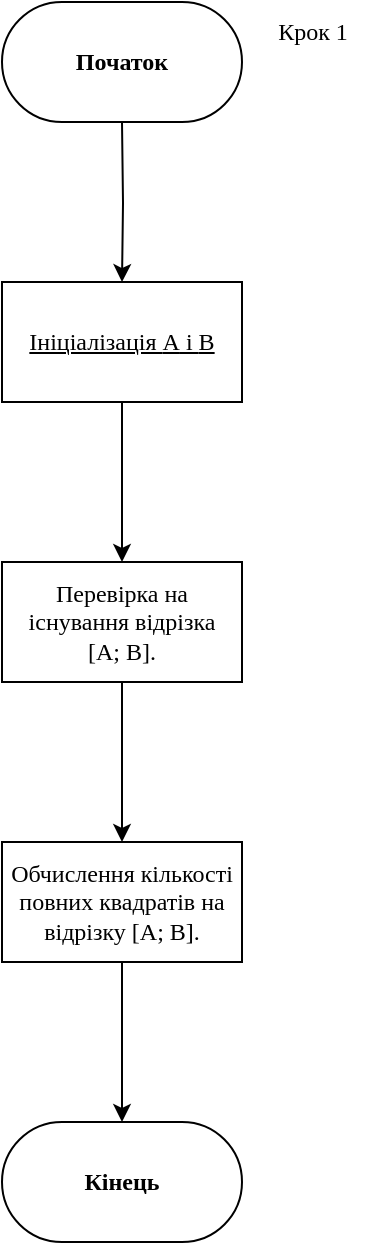 <mxfile version="24.8.4" pages="5">
  <diagram name="Основа Крок 1" id="EjLt0-uhjw4LN5IYt7ul">
    <mxGraphModel grid="1" page="1" gridSize="10" guides="1" tooltips="1" connect="1" arrows="1" fold="1" pageScale="1" pageWidth="827" pageHeight="1169" math="1" shadow="0">
      <root>
        <mxCell id="0" />
        <mxCell id="1" parent="0" />
        <mxCell id="CJCvCrnE_iBdlyAfRf-T-3" value="" style="edgeStyle=orthogonalEdgeStyle;rounded=0;orthogonalLoop=1;jettySize=auto;html=1;" edge="1" parent="1" target="CJCvCrnE_iBdlyAfRf-T-2">
          <mxGeometry relative="1" as="geometry">
            <mxPoint x="414" y="60" as="sourcePoint" />
          </mxGeometry>
        </mxCell>
        <mxCell id="CJCvCrnE_iBdlyAfRf-T-5" value="" style="edgeStyle=orthogonalEdgeStyle;rounded=0;orthogonalLoop=1;jettySize=auto;html=1;" edge="1" parent="1" source="CJCvCrnE_iBdlyAfRf-T-2" target="CJCvCrnE_iBdlyAfRf-T-4">
          <mxGeometry relative="1" as="geometry" />
        </mxCell>
        <mxCell id="CJCvCrnE_iBdlyAfRf-T-2" value="&lt;u&gt;&lt;font face=&quot;Times New Roman&quot;&gt;Ініціалізація &lt;/font&gt;&lt;font face=&quot;JetBrainsMonoNL Nerd Font&quot;&gt;A&lt;/font&gt;&lt;font face=&quot;Times New Roman&quot;&gt; і &lt;/font&gt;&lt;font face=&quot;JetBrainsMonoNL Nerd Font&quot;&gt;B&lt;/font&gt;&lt;/u&gt;" style="whiteSpace=wrap;html=1;rounded=0;" vertex="1" parent="1">
          <mxGeometry x="354" y="140" width="120" height="60" as="geometry" />
        </mxCell>
        <mxCell id="CJCvCrnE_iBdlyAfRf-T-7" value="" style="edgeStyle=orthogonalEdgeStyle;rounded=0;orthogonalLoop=1;jettySize=auto;html=1;" edge="1" parent="1" source="CJCvCrnE_iBdlyAfRf-T-4" target="CJCvCrnE_iBdlyAfRf-T-6">
          <mxGeometry relative="1" as="geometry" />
        </mxCell>
        <mxCell id="CJCvCrnE_iBdlyAfRf-T-4" value="&lt;div&gt;&lt;font face=&quot;Times New Roman&quot;&gt;Перевірка на існування відрізка &lt;/font&gt;&lt;font face=&quot;JetBrainsMonoNL Nerd Font&quot;&gt;&lt;br&gt;&lt;/font&gt;&lt;/div&gt;&lt;div&gt;&lt;font face=&quot;JetBrainsMonoNL Nerd Font&quot;&gt;[A; B]&lt;/font&gt;&lt;font face=&quot;Times New Roman&quot;&gt;. &lt;/font&gt;&lt;/div&gt;" style="whiteSpace=wrap;html=1;rounded=0;" vertex="1" parent="1">
          <mxGeometry x="354" y="280" width="120" height="60" as="geometry" />
        </mxCell>
        <mxCell id="CJCvCrnE_iBdlyAfRf-T-9" value="" style="edgeStyle=orthogonalEdgeStyle;rounded=0;orthogonalLoop=1;jettySize=auto;html=1;" edge="1" parent="1" source="CJCvCrnE_iBdlyAfRf-T-6">
          <mxGeometry relative="1" as="geometry">
            <mxPoint x="414" y="560" as="targetPoint" />
          </mxGeometry>
        </mxCell>
        <mxCell id="CJCvCrnE_iBdlyAfRf-T-6" value="&lt;font face=&quot;Times New Roman&quot;&gt;Обчислення кількості повних квадратів на відрізку &lt;/font&gt;&lt;font face=&quot;JetBrainsMonoNL Nerd Font&quot;&gt;[A; B]&lt;/font&gt;&lt;font face=&quot;Times New Roman&quot;&gt;.&lt;/font&gt;" style="whiteSpace=wrap;html=1;rounded=0;" vertex="1" parent="1">
          <mxGeometry x="354" y="420" width="120" height="60" as="geometry" />
        </mxCell>
        <mxCell id="4IHBwx8lxb7OIIds8aMm-1" value="&lt;font face=&quot;Times New Roman&quot;&gt;&lt;b&gt;Початок&lt;/b&gt;&lt;/font&gt;" style="rounded=1;whiteSpace=wrap;html=1;arcSize=50;" vertex="1" parent="1">
          <mxGeometry x="354" width="120" height="60" as="geometry" />
        </mxCell>
        <mxCell id="Ekk7vu178LTVzYS6DN9R-1" value="&lt;b&gt;&lt;font face=&quot;Times New Roman&quot;&gt;Кінець&lt;/font&gt;&lt;/b&gt;" style="rounded=1;whiteSpace=wrap;html=1;arcSize=50;" vertex="1" parent="1">
          <mxGeometry x="354" y="560" width="120" height="60" as="geometry" />
        </mxCell>
        <mxCell id="6g1FrVt08Vq6HrdRasdb-1" value="&lt;font face=&quot;JetBrainsMonoNL Nerd Font&quot;&gt;Крок 1&lt;/font&gt;" style="text;html=1;align=center;verticalAlign=middle;resizable=0;points=[];autosize=1;strokeColor=none;fillColor=none;" vertex="1" parent="1">
          <mxGeometry x="474" width="70" height="30" as="geometry" />
        </mxCell>
      </root>
    </mxGraphModel>
  </diagram>
  <diagram id="FqbIcOD-kzJoIpsNUzPK" name="Основа Крок 2">
    <mxGraphModel grid="1" page="1" gridSize="10" guides="1" tooltips="1" connect="1" arrows="1" fold="1" pageScale="1" pageWidth="827" pageHeight="1169" math="1" shadow="0">
      <root>
        <mxCell id="0" />
        <mxCell id="1" parent="0" />
        <mxCell id="f_GuY7GTqPJIvHvfPFP1-14" style="edgeStyle=orthogonalEdgeStyle;rounded=0;orthogonalLoop=1;jettySize=auto;html=1;entryX=0.5;entryY=0;entryDx=0;entryDy=0;" edge="1" parent="1" target="f_GuY7GTqPJIvHvfPFP1-10">
          <mxGeometry relative="1" as="geometry">
            <mxPoint x="414" y="60" as="sourcePoint" />
          </mxGeometry>
        </mxCell>
        <mxCell id="f_GuY7GTqPJIvHvfPFP1-5" value="" style="edgeStyle=orthogonalEdgeStyle;rounded=0;orthogonalLoop=1;jettySize=auto;html=1;" edge="1" parent="1" source="f_GuY7GTqPJIvHvfPFP1-6" target="f_GuY7GTqPJIvHvfPFP1-8">
          <mxGeometry relative="1" as="geometry" />
        </mxCell>
        <mxCell id="f_GuY7GTqPJIvHvfPFP1-6" value="&lt;div&gt;&lt;u&gt;&lt;font face=&quot;Times New Roman&quot;&gt;Перевірка на існування відрізка&lt;/font&gt;&lt;/u&gt;&lt;/div&gt;&lt;div&gt;&lt;u&gt;&lt;font face=&quot;JetBrainsMonoNL Nerd Font&quot;&gt;[A; B]&lt;/font&gt;&lt;/u&gt;&lt;font face=&quot;Times New Roman&quot;&gt;.&lt;/font&gt;&lt;u&gt;&lt;font face=&quot;Times New Roman&quot;&gt; &lt;/font&gt;&lt;/u&gt;&lt;/div&gt;" style="whiteSpace=wrap;html=1;rounded=0;" vertex="1" parent="1">
          <mxGeometry x="354" y="460" width="120" height="60" as="geometry" />
        </mxCell>
        <mxCell id="f_GuY7GTqPJIvHvfPFP1-7" value="" style="edgeStyle=orthogonalEdgeStyle;rounded=0;orthogonalLoop=1;jettySize=auto;html=1;" edge="1" parent="1" source="f_GuY7GTqPJIvHvfPFP1-8">
          <mxGeometry relative="1" as="geometry">
            <mxPoint x="414" y="740" as="targetPoint" />
          </mxGeometry>
        </mxCell>
        <mxCell id="f_GuY7GTqPJIvHvfPFP1-8" value="&lt;font face=&quot;Times New Roman&quot;&gt;Обчислення кількості повних квадратів на відрізку &lt;/font&gt;&lt;font face=&quot;JetBrainsMonoNL Nerd Font&quot;&gt;[A; B]&lt;/font&gt;&lt;font face=&quot;Times New Roman&quot;&gt;. &lt;/font&gt;" style="whiteSpace=wrap;html=1;rounded=0;" vertex="1" parent="1">
          <mxGeometry x="354" y="600" width="120" height="60" as="geometry" />
        </mxCell>
        <mxCell id="f_GuY7GTqPJIvHvfPFP1-10" value="" style="rounded=0;whiteSpace=wrap;html=1;strokeWidth=2;fillColor=none;" vertex="1" parent="1">
          <mxGeometry x="334" y="140" width="160" height="240" as="geometry" />
        </mxCell>
        <mxCell id="f_GuY7GTqPJIvHvfPFP1-13" value="" style="edgeStyle=orthogonalEdgeStyle;rounded=0;orthogonalLoop=1;jettySize=auto;html=1;" edge="1" parent="1" source="f_GuY7GTqPJIvHvfPFP1-11" target="f_GuY7GTqPJIvHvfPFP1-12">
          <mxGeometry relative="1" as="geometry" />
        </mxCell>
        <mxCell id="f_GuY7GTqPJIvHvfPFP1-11" value="&lt;b&gt;&lt;font face=&quot;Times New Roman&quot;&gt;Ввід&lt;/font&gt; &lt;/b&gt;&lt;font face=&quot;JetBrainsMonoNL Nerd Font&quot;&gt;A&lt;/font&gt;" style="shape=parallelogram;perimeter=parallelogramPerimeter;whiteSpace=wrap;html=1;fixedSize=1;" vertex="1" parent="1">
          <mxGeometry x="354" y="160" width="120" height="60" as="geometry" />
        </mxCell>
        <mxCell id="f_GuY7GTqPJIvHvfPFP1-15" style="edgeStyle=orthogonalEdgeStyle;rounded=0;orthogonalLoop=1;jettySize=auto;html=1;exitX=0.5;exitY=1;exitDx=0;exitDy=0;entryX=0.5;entryY=0;entryDx=0;entryDy=0;" edge="1" parent="1" source="f_GuY7GTqPJIvHvfPFP1-12" target="f_GuY7GTqPJIvHvfPFP1-6">
          <mxGeometry relative="1" as="geometry" />
        </mxCell>
        <mxCell id="f_GuY7GTqPJIvHvfPFP1-12" value="&lt;font face=&quot;Times New Roman&quot;&gt;&lt;b&gt;Ввід &lt;/b&gt;&lt;/font&gt;&lt;font face=&quot;JetBrainsMonoNL Nerd Font&quot;&gt;B&lt;/font&gt;" style="shape=parallelogram;perimeter=parallelogramPerimeter;whiteSpace=wrap;html=1;fixedSize=1;" vertex="1" parent="1">
          <mxGeometry x="354" y="300" width="120" height="60" as="geometry" />
        </mxCell>
        <mxCell id="nckZ8odKuojNJA3MS0SB-1" value="&lt;font face=&quot;Times New Roman&quot;&gt;&lt;b&gt;Початок&lt;/b&gt;&lt;/font&gt;" style="rounded=1;whiteSpace=wrap;html=1;arcSize=50;" vertex="1" parent="1">
          <mxGeometry x="354" width="120" height="60" as="geometry" />
        </mxCell>
        <mxCell id="oER6l4jI-QgsiFeV1dgA-1" value="&lt;b&gt;&lt;font face=&quot;Times New Roman&quot;&gt;Кінець&lt;/font&gt;&lt;/b&gt;" style="rounded=1;whiteSpace=wrap;html=1;arcSize=50;" vertex="1" parent="1">
          <mxGeometry x="354" y="740" width="120" height="60" as="geometry" />
        </mxCell>
        <mxCell id="dlXup_Iaw4cfTOTRX23P-1" value="&lt;font face=&quot;JetBrainsMonoNL Nerd Font&quot;&gt;Крок 2&lt;br&gt;&lt;/font&gt;" style="text;html=1;align=center;verticalAlign=middle;resizable=0;points=[];autosize=1;strokeColor=none;fillColor=none;" vertex="1" parent="1">
          <mxGeometry x="480" width="70" height="30" as="geometry" />
        </mxCell>
      </root>
    </mxGraphModel>
  </diagram>
  <diagram id="NNy1RkO1SYgegIFzVOBt" name="Основа крок 3">
    <mxGraphModel grid="1" page="1" gridSize="10" guides="1" tooltips="1" connect="1" arrows="1" fold="1" pageScale="1" pageWidth="827" pageHeight="1169" math="1" shadow="0">
      <root>
        <mxCell id="0" />
        <mxCell id="1" parent="0" />
        <mxCell id="w9YHM7Bj9u-y-Rg8XeIH-3" style="edgeStyle=orthogonalEdgeStyle;rounded=0;orthogonalLoop=1;jettySize=auto;html=1;exitX=0.5;exitY=1;exitDx=0;exitDy=0;entryX=0.5;entryY=0;entryDx=0;entryDy=0;" edge="1" parent="1" source="eLVgAKYw6XPXNK6UjQ79-6">
          <mxGeometry relative="1" as="geometry">
            <Array as="points">
              <mxPoint x="576" y="680" />
              <mxPoint x="426" y="680" />
            </Array>
            <mxPoint x="426" y="720" as="targetPoint" />
          </mxGeometry>
        </mxCell>
        <mxCell id="eLVgAKYw6XPXNK6UjQ79-6" value="&lt;u&gt;&lt;font face=&quot;Times New Roman&quot;&gt;Обчислення кількості повних квадратів на відрізку&lt;/font&gt;&lt;/u&gt;&lt;font face=&quot;Times New Roman&quot;&gt; &lt;/font&gt;&lt;u&gt;&lt;font face=&quot;JetBrainsMonoNL Nerd Font&quot;&gt;[A; B]&lt;/font&gt;&lt;/u&gt;&lt;font face=&quot;Times New Roman&quot;&gt;.&lt;/font&gt;&lt;u&gt;&lt;font face=&quot;Times New Roman&quot;&gt; &lt;/font&gt;&lt;/u&gt;" style="whiteSpace=wrap;html=1;rounded=0;" vertex="1" parent="1">
          <mxGeometry x="516" y="580" width="120" height="60" as="geometry" />
        </mxCell>
        <mxCell id="eLVgAKYw6XPXNK6UjQ79-8" value="" style="rounded=0;whiteSpace=wrap;html=1;strokeWidth=2;fillColor=none;" vertex="1" parent="1">
          <mxGeometry x="346" y="140" width="160" height="240" as="geometry" />
        </mxCell>
        <mxCell id="eLVgAKYw6XPXNK6UjQ79-9" value="" style="edgeStyle=orthogonalEdgeStyle;rounded=0;orthogonalLoop=1;jettySize=auto;html=1;" edge="1" parent="1" source="eLVgAKYw6XPXNK6UjQ79-10" target="eLVgAKYw6XPXNK6UjQ79-12">
          <mxGeometry relative="1" as="geometry" />
        </mxCell>
        <mxCell id="eLVgAKYw6XPXNK6UjQ79-10" value="&lt;b&gt;&lt;font face=&quot;Times New Roman&quot;&gt;Ввід&lt;/font&gt; &lt;/b&gt;&lt;font face=&quot;JetBrainsMonoNL Nerd Font&quot;&gt;A&lt;/font&gt;" style="shape=parallelogram;perimeter=parallelogramPerimeter;whiteSpace=wrap;html=1;fixedSize=1;" vertex="1" parent="1">
          <mxGeometry x="366" y="160" width="120" height="60" as="geometry" />
        </mxCell>
        <mxCell id="w9YHM7Bj9u-y-Rg8XeIH-8" style="edgeStyle=orthogonalEdgeStyle;rounded=0;orthogonalLoop=1;jettySize=auto;html=1;exitX=0.5;exitY=1;exitDx=0;exitDy=0;entryX=0.5;entryY=0;entryDx=0;entryDy=0;" edge="1" parent="1" source="eLVgAKYw6XPXNK6UjQ79-12" target="w9YHM7Bj9u-y-Rg8XeIH-1">
          <mxGeometry relative="1" as="geometry" />
        </mxCell>
        <mxCell id="eLVgAKYw6XPXNK6UjQ79-12" value="&lt;font face=&quot;Times New Roman&quot;&gt;&lt;b&gt;Ввід &lt;/b&gt;&lt;/font&gt;&lt;font face=&quot;JetBrainsMonoNL Nerd Font&quot;&gt;B&lt;/font&gt;" style="shape=parallelogram;perimeter=parallelogramPerimeter;whiteSpace=wrap;html=1;fixedSize=1;" vertex="1" parent="1">
          <mxGeometry x="366" y="300" width="120" height="60" as="geometry" />
        </mxCell>
        <mxCell id="w9YHM7Bj9u-y-Rg8XeIH-2" style="edgeStyle=orthogonalEdgeStyle;rounded=0;orthogonalLoop=1;jettySize=auto;html=1;exitX=1;exitY=0.5;exitDx=0;exitDy=0;entryX=0.5;entryY=0;entryDx=0;entryDy=0;" edge="1" parent="1" source="w9YHM7Bj9u-y-Rg8XeIH-1" target="eLVgAKYw6XPXNK6UjQ79-6">
          <mxGeometry relative="1" as="geometry" />
        </mxCell>
        <mxCell id="w9YHM7Bj9u-y-Rg8XeIH-10" value="&lt;font face=&quot;Times New Roman&quot;&gt;Так&lt;/font&gt;" style="edgeLabel;html=1;align=center;verticalAlign=middle;resizable=0;points=[];" connectable="0" vertex="1" parent="w9YHM7Bj9u-y-Rg8XeIH-2">
          <mxGeometry x="-0.463" y="-1" relative="1" as="geometry">
            <mxPoint as="offset" />
          </mxGeometry>
        </mxCell>
        <mxCell id="w9YHM7Bj9u-y-Rg8XeIH-1" value="&lt;font face=&quot;JetBrainsMonoNL Nerd Font&quot;&gt;A &amp;lt;= B&lt;/font&gt;&lt;font face=&quot;Times New Roman&quot;&gt;&lt;br&gt;&lt;/font&gt;" style="rhombus;whiteSpace=wrap;html=1;" vertex="1" parent="1">
          <mxGeometry x="356" y="460" width="140" height="80" as="geometry" />
        </mxCell>
        <mxCell id="7zcofVubVaVOc21yBT4F-1" style="edgeStyle=orthogonalEdgeStyle;rounded=0;orthogonalLoop=1;jettySize=auto;html=1;exitX=0.5;exitY=1;exitDx=0;exitDy=0;entryX=0.5;entryY=0;entryDx=0;entryDy=0;" edge="1" parent="1" source="w9YHM7Bj9u-y-Rg8XeIH-5">
          <mxGeometry relative="1" as="geometry">
            <mxPoint x="426" y="720" as="targetPoint" />
          </mxGeometry>
        </mxCell>
        <mxCell id="w9YHM7Bj9u-y-Rg8XeIH-5" value="&lt;font face=&quot;Times New Roman&quot;&gt;&lt;b&gt;Вивід &lt;/b&gt;&lt;/font&gt;&lt;font face=&quot;JetBrainsMonoNL Nerd Font&quot;&gt;&lt;b&gt;«ПОМИЛКА: A повинно бути меншим­рівним B»&lt;/b&gt;&lt;/font&gt;" style="shape=parallelogram;perimeter=parallelogramPerimeter;whiteSpace=wrap;html=1;fixedSize=1;strokeWidth=1;" vertex="1" parent="1">
          <mxGeometry x="192" y="580" width="170" height="60" as="geometry" />
        </mxCell>
        <mxCell id="w9YHM7Bj9u-y-Rg8XeIH-6" style="edgeStyle=orthogonalEdgeStyle;rounded=0;orthogonalLoop=1;jettySize=auto;html=1;exitX=0;exitY=0.5;exitDx=0;exitDy=0;entryX=0.5;entryY=0;entryDx=0;entryDy=0;" edge="1" parent="1" source="w9YHM7Bj9u-y-Rg8XeIH-1" target="w9YHM7Bj9u-y-Rg8XeIH-5">
          <mxGeometry relative="1" as="geometry" />
        </mxCell>
        <mxCell id="w9YHM7Bj9u-y-Rg8XeIH-11" value="&lt;font face=&quot;Times New Roman&quot;&gt;Ні&lt;/font&gt;" style="edgeLabel;html=1;align=center;verticalAlign=middle;resizable=0;points=[];" connectable="0" vertex="1" parent="w9YHM7Bj9u-y-Rg8XeIH-6">
          <mxGeometry x="-0.36" y="1" relative="1" as="geometry">
            <mxPoint as="offset" />
          </mxGeometry>
        </mxCell>
        <mxCell id="w9YHM7Bj9u-y-Rg8XeIH-9" style="edgeStyle=orthogonalEdgeStyle;rounded=0;orthogonalLoop=1;jettySize=auto;html=1;exitX=0.5;exitY=1;exitDx=0;exitDy=0;entryX=0.5;entryY=0;entryDx=0;entryDy=0;" edge="1" parent="1" target="eLVgAKYw6XPXNK6UjQ79-10">
          <mxGeometry relative="1" as="geometry">
            <mxPoint x="426" y="60" as="sourcePoint" />
          </mxGeometry>
        </mxCell>
        <mxCell id="ns0p6WmIqLHR5yBohDSF-1" value="&lt;font face=&quot;Times New Roman&quot;&gt;&lt;b&gt;Початок&lt;/b&gt;&lt;/font&gt;" style="rounded=1;whiteSpace=wrap;html=1;arcSize=50;" vertex="1" parent="1">
          <mxGeometry x="366" width="120" height="60" as="geometry" />
        </mxCell>
        <mxCell id="BuXWdiZQfy4YfRhHsI31-1" value="&lt;b&gt;&lt;font face=&quot;Times New Roman&quot;&gt;Кінець&lt;/font&gt;&lt;/b&gt;" style="rounded=1;whiteSpace=wrap;html=1;arcSize=50;" vertex="1" parent="1">
          <mxGeometry x="366" y="720" width="120" height="60" as="geometry" />
        </mxCell>
        <mxCell id="2bB--gYyXfnNG3S0z5N4-1" value="&lt;font face=&quot;JetBrainsMonoNL Nerd Font&quot;&gt;Крок 3&lt;br&gt;&lt;/font&gt;" style="text;html=1;align=center;verticalAlign=middle;resizable=0;points=[];autosize=1;strokeColor=none;fillColor=none;" vertex="1" parent="1">
          <mxGeometry x="530" y="15" width="70" height="30" as="geometry" />
        </mxCell>
      </root>
    </mxGraphModel>
  </diagram>
  <diagram id="Yb5w_cQnHBlJ2i_-Oba7" name="Основа крок 4">
    <mxGraphModel grid="1" page="1" gridSize="10" guides="1" tooltips="1" connect="1" arrows="1" fold="1" pageScale="1" pageWidth="827" pageHeight="1169" math="1" shadow="0">
      <root>
        <mxCell id="0" />
        <mxCell id="1" parent="0" />
        <mxCell id="eMqWW7wJLT63KwXZ_sYs-29" value="" style="rounded=0;whiteSpace=wrap;html=1;strokeWidth=2;fillColor=none;" vertex="1" parent="1">
          <mxGeometry x="180" y="500" width="460" height="430" as="geometry" />
        </mxCell>
        <mxCell id="D1H5z8qRfYaqEjvSdaH--22" value="" style="rounded=0;whiteSpace=wrap;html=1;strokeWidth=2;" vertex="1" parent="1">
          <mxGeometry x="160" y="140" width="160" height="230" as="geometry" />
        </mxCell>
        <mxCell id="D1H5z8qRfYaqEjvSdaH--23" value="" style="edgeStyle=orthogonalEdgeStyle;rounded=0;orthogonalLoop=1;jettySize=auto;html=1;" edge="1" parent="1" source="D1H5z8qRfYaqEjvSdaH--24" target="D1H5z8qRfYaqEjvSdaH--26">
          <mxGeometry relative="1" as="geometry" />
        </mxCell>
        <mxCell id="D1H5z8qRfYaqEjvSdaH--24" value="&lt;b&gt;&lt;font face=&quot;Times New Roman&quot;&gt;Ввід&lt;/font&gt; &lt;/b&gt;&lt;font face=&quot;JetBrainsMonoNL Nerd Font&quot;&gt;A&lt;/font&gt;" style="shape=parallelogram;perimeter=parallelogramPerimeter;whiteSpace=wrap;html=1;fixedSize=1;" vertex="1" parent="1">
          <mxGeometry x="180" y="160" width="120" height="60" as="geometry" />
        </mxCell>
        <mxCell id="D1H5z8qRfYaqEjvSdaH--25" style="edgeStyle=orthogonalEdgeStyle;rounded=0;orthogonalLoop=1;jettySize=auto;html=1;exitX=0.5;exitY=1;exitDx=0;exitDy=0;entryX=0.5;entryY=0;entryDx=0;entryDy=0;" edge="1" parent="1" source="D1H5z8qRfYaqEjvSdaH--26" target="D1H5z8qRfYaqEjvSdaH--29">
          <mxGeometry relative="1" as="geometry" />
        </mxCell>
        <mxCell id="D1H5z8qRfYaqEjvSdaH--26" value="&lt;font face=&quot;Times New Roman&quot;&gt;&lt;b&gt;Ввід &lt;/b&gt;&lt;/font&gt;&lt;font face=&quot;JetBrainsMonoNL Nerd Font&quot;&gt;B&lt;/font&gt;" style="shape=parallelogram;perimeter=parallelogramPerimeter;whiteSpace=wrap;html=1;fixedSize=1;" vertex="1" parent="1">
          <mxGeometry x="180" y="270" width="120" height="60" as="geometry" />
        </mxCell>
        <mxCell id="D1H5z8qRfYaqEjvSdaH--27" style="edgeStyle=orthogonalEdgeStyle;rounded=0;orthogonalLoop=1;jettySize=auto;html=1;exitX=1;exitY=0.5;exitDx=0;exitDy=0;entryX=0.5;entryY=0;entryDx=0;entryDy=0;" edge="1" parent="1" source="D1H5z8qRfYaqEjvSdaH--29">
          <mxGeometry relative="1" as="geometry">
            <mxPoint x="390" y="530" as="targetPoint" />
          </mxGeometry>
        </mxCell>
        <mxCell id="D1H5z8qRfYaqEjvSdaH--28" value="&lt;font face=&quot;Times New Roman&quot;&gt;Так&lt;/font&gt;" style="edgeLabel;html=1;align=center;verticalAlign=middle;resizable=0;points=[];" connectable="0" vertex="1" parent="D1H5z8qRfYaqEjvSdaH--27">
          <mxGeometry x="-0.463" y="-1" relative="1" as="geometry">
            <mxPoint as="offset" />
          </mxGeometry>
        </mxCell>
        <mxCell id="D1H5z8qRfYaqEjvSdaH--29" value="&lt;font face=&quot;JetBrainsMonoNL Nerd Font&quot;&gt;A &amp;lt;= B&lt;/font&gt;&lt;font face=&quot;Times New Roman&quot;&gt;&lt;br&gt;&lt;/font&gt;" style="rhombus;whiteSpace=wrap;html=1;" vertex="1" parent="1">
          <mxGeometry x="170" y="410" width="140" height="80" as="geometry" />
        </mxCell>
        <mxCell id="eMqWW7wJLT63KwXZ_sYs-30" style="edgeStyle=orthogonalEdgeStyle;rounded=0;orthogonalLoop=1;jettySize=auto;html=1;exitX=0.5;exitY=1;exitDx=0;exitDy=0;entryX=0.5;entryY=0;entryDx=0;entryDy=0;" edge="1" parent="1" source="D1H5z8qRfYaqEjvSdaH--31">
          <mxGeometry relative="1" as="geometry">
            <Array as="points">
              <mxPoint x="85" y="980" />
              <mxPoint x="380" y="980" />
              <mxPoint x="380" y="1010" />
            </Array>
            <mxPoint x="380" y="1010" as="targetPoint" />
          </mxGeometry>
        </mxCell>
        <mxCell id="D1H5z8qRfYaqEjvSdaH--31" value="&lt;font face=&quot;Times New Roman&quot;&gt;&lt;b&gt;Вивід &lt;/b&gt;&lt;/font&gt;&lt;font face=&quot;JetBrainsMonoNL Nerd Font&quot;&gt;&lt;b&gt;«ПОМИЛКА: A повинно бути меншим­рівним B»&lt;/b&gt;&lt;/font&gt;" style="shape=parallelogram;perimeter=parallelogramPerimeter;whiteSpace=wrap;html=1;fixedSize=1;strokeWidth=1;" vertex="1" parent="1">
          <mxGeometry y="530" width="170" height="60" as="geometry" />
        </mxCell>
        <mxCell id="D1H5z8qRfYaqEjvSdaH--32" style="edgeStyle=orthogonalEdgeStyle;rounded=0;orthogonalLoop=1;jettySize=auto;html=1;exitX=0;exitY=0.5;exitDx=0;exitDy=0;entryX=0.5;entryY=0;entryDx=0;entryDy=0;" edge="1" parent="1" source="D1H5z8qRfYaqEjvSdaH--29" target="D1H5z8qRfYaqEjvSdaH--31">
          <mxGeometry relative="1" as="geometry" />
        </mxCell>
        <mxCell id="D1H5z8qRfYaqEjvSdaH--33" value="&lt;font face=&quot;Times New Roman&quot;&gt;Ні&lt;/font&gt;" style="edgeLabel;html=1;align=center;verticalAlign=middle;resizable=0;points=[];" connectable="0" vertex="1" parent="D1H5z8qRfYaqEjvSdaH--32">
          <mxGeometry x="-0.36" y="1" relative="1" as="geometry">
            <mxPoint as="offset" />
          </mxGeometry>
        </mxCell>
        <mxCell id="D1H5z8qRfYaqEjvSdaH--34" style="edgeStyle=orthogonalEdgeStyle;rounded=0;orthogonalLoop=1;jettySize=auto;html=1;exitX=0.5;exitY=1;exitDx=0;exitDy=0;entryX=0.5;entryY=0;entryDx=0;entryDy=0;" edge="1" parent="1" target="D1H5z8qRfYaqEjvSdaH--24">
          <mxGeometry relative="1" as="geometry">
            <mxPoint x="240" y="60" as="sourcePoint" />
          </mxGeometry>
        </mxCell>
        <mxCell id="eMqWW7wJLT63KwXZ_sYs-6" value="" style="edgeStyle=orthogonalEdgeStyle;rounded=0;orthogonalLoop=1;jettySize=auto;html=1;" edge="1" parent="1" source="eMqWW7wJLT63KwXZ_sYs-4" target="eMqWW7wJLT63KwXZ_sYs-7">
          <mxGeometry relative="1" as="geometry">
            <mxPoint x="390.0" y="650" as="targetPoint" />
          </mxGeometry>
        </mxCell>
        <mxCell id="eMqWW7wJLT63KwXZ_sYs-4" value="&lt;font face=&quot;JetBrainsMonoNL Nerd Font&quot;&gt;result := 0&lt;/font&gt;" style="whiteSpace=wrap;html=1;" vertex="1" parent="1">
          <mxGeometry x="330" y="520" width="120" height="60" as="geometry" />
        </mxCell>
        <mxCell id="eMqWW7wJLT63KwXZ_sYs-9" value="" style="edgeStyle=orthogonalEdgeStyle;rounded=0;orthogonalLoop=1;jettySize=auto;html=1;" edge="1" parent="1" source="eMqWW7wJLT63KwXZ_sYs-7" target="eMqWW7wJLT63KwXZ_sYs-8">
          <mxGeometry relative="1" as="geometry" />
        </mxCell>
        <mxCell id="eMqWW7wJLT63KwXZ_sYs-32" style="edgeStyle=orthogonalEdgeStyle;rounded=0;orthogonalLoop=1;jettySize=auto;html=1;exitX=1;exitY=0.5;exitDx=0;exitDy=0;entryX=0.5;entryY=0;entryDx=0;entryDy=0;" edge="1" parent="1" source="eMqWW7wJLT63KwXZ_sYs-7">
          <mxGeometry relative="1" as="geometry">
            <Array as="points">
              <mxPoint x="660" y="640" />
              <mxPoint x="660" y="980" />
              <mxPoint x="380" y="980" />
              <mxPoint x="380" y="1010" />
            </Array>
            <mxPoint x="380" y="1010" as="targetPoint" />
          </mxGeometry>
        </mxCell>
        <mxCell id="eMqWW7wJLT63KwXZ_sYs-7" value="&lt;font face=&quot;JetBrainsMonoNL Nerd Font&quot;&gt;i := A ... B&lt;/font&gt;" style="shape=hexagon;perimeter=hexagonPerimeter2;whiteSpace=wrap;html=1;fixedSize=1;" vertex="1" parent="1">
          <mxGeometry x="330" y="620" width="120" height="40" as="geometry" />
        </mxCell>
        <mxCell id="eMqWW7wJLT63KwXZ_sYs-10" style="edgeStyle=orthogonalEdgeStyle;rounded=0;orthogonalLoop=1;jettySize=auto;html=1;exitX=1;exitY=0.5;exitDx=0;exitDy=0;entryX=0.5;entryY=0;entryDx=0;entryDy=0;" edge="1" parent="1" source="eMqWW7wJLT63KwXZ_sYs-8" target="eMqWW7wJLT63KwXZ_sYs-15">
          <mxGeometry relative="1" as="geometry">
            <mxPoint x="540" y="820" as="targetPoint" />
          </mxGeometry>
        </mxCell>
        <mxCell id="eMqWW7wJLT63KwXZ_sYs-13" value="&lt;font face=&quot;Times New Roman&quot;&gt;Так&lt;/font&gt;" style="edgeLabel;html=1;align=center;verticalAlign=middle;resizable=0;points=[];" connectable="0" vertex="1" parent="eMqWW7wJLT63KwXZ_sYs-10">
          <mxGeometry x="-0.571" y="2" relative="1" as="geometry">
            <mxPoint as="offset" />
          </mxGeometry>
        </mxCell>
        <mxCell id="eMqWW7wJLT63KwXZ_sYs-26" style="edgeStyle=orthogonalEdgeStyle;rounded=0;orthogonalLoop=1;jettySize=auto;html=1;exitX=0;exitY=0.5;exitDx=0;exitDy=0;endArrow=none;endFill=0;" edge="1" parent="1" source="eMqWW7wJLT63KwXZ_sYs-8">
          <mxGeometry relative="1" as="geometry">
            <mxPoint x="220" y="910" as="targetPoint" />
            <Array as="points">
              <mxPoint x="240" y="740" />
              <mxPoint x="240" y="870" />
              <mxPoint x="390" y="870" />
              <mxPoint x="390" y="910" />
            </Array>
          </mxGeometry>
        </mxCell>
        <mxCell id="eMqWW7wJLT63KwXZ_sYs-28" value="&lt;font face=&quot;Times New Roman&quot;&gt;Ні&lt;/font&gt;" style="edgeLabel;html=1;align=center;verticalAlign=middle;resizable=0;points=[];" connectable="0" vertex="1" parent="eMqWW7wJLT63KwXZ_sYs-26">
          <mxGeometry x="-0.92" relative="1" as="geometry">
            <mxPoint as="offset" />
          </mxGeometry>
        </mxCell>
        <mxCell id="eMqWW7wJLT63KwXZ_sYs-8" value="&lt;font face=&quot;JetBrainsMonoNL Nerd Font&quot;&gt;is_perfect_square(i) == 1&lt;/font&gt;" style="rhombus;whiteSpace=wrap;html=1;" vertex="1" parent="1">
          <mxGeometry x="280" y="700" width="220" height="80" as="geometry" />
        </mxCell>
        <mxCell id="eMqWW7wJLT63KwXZ_sYs-22" style="edgeStyle=orthogonalEdgeStyle;rounded=0;orthogonalLoop=1;jettySize=auto;html=1;entryX=0;entryY=0.5;entryDx=0;entryDy=0;" edge="1" parent="1" source="eMqWW7wJLT63KwXZ_sYs-15" target="eMqWW7wJLT63KwXZ_sYs-7">
          <mxGeometry relative="1" as="geometry">
            <mxPoint x="220" y="910" as="targetPoint" />
            <Array as="points">
              <mxPoint x="540" y="870" />
              <mxPoint x="390" y="870" />
              <mxPoint x="390" y="910" />
              <mxPoint x="200" y="910" />
              <mxPoint x="200" y="640" />
            </Array>
          </mxGeometry>
        </mxCell>
        <mxCell id="eMqWW7wJLT63KwXZ_sYs-15" value="&lt;font face=&quot;JetBrainsMonoNL Nerd Font&quot;&gt;result := result + 1&lt;/font&gt;" style="whiteSpace=wrap;html=1;" vertex="1" parent="1">
          <mxGeometry x="460" y="820" width="160" height="30" as="geometry" />
        </mxCell>
        <mxCell id="GH_hdCQHXm0AerYqhS8l-1" value="&lt;font face=&quot;Times New Roman&quot;&gt;&lt;b&gt;Початок&lt;/b&gt;&lt;/font&gt;" style="rounded=1;whiteSpace=wrap;html=1;arcSize=50;" vertex="1" parent="1">
          <mxGeometry x="180" width="120" height="60" as="geometry" />
        </mxCell>
        <mxCell id="etefrYNEZkYolJ9hKEB0-1" value="&lt;b&gt;&lt;font face=&quot;Times New Roman&quot;&gt;Кінець&lt;/font&gt;&lt;/b&gt;" style="rounded=1;whiteSpace=wrap;html=1;arcSize=50;" vertex="1" parent="1">
          <mxGeometry x="320" y="1010" width="120" height="60" as="geometry" />
        </mxCell>
        <mxCell id="rIwuhDvAMQVuoykKNsKS-6" value="" style="endArrow=classic;html=1;rounded=0;" edge="1" parent="1">
          <mxGeometry width="50" height="50" relative="1" as="geometry">
            <mxPoint x="450" y="710" as="sourcePoint" />
            <mxPoint x="690" y="710" as="targetPoint" />
          </mxGeometry>
        </mxCell>
        <mxCell id="rIwuhDvAMQVuoykKNsKS-7" value="" style="endArrow=classic;html=1;rounded=0;" edge="1" parent="1">
          <mxGeometry width="50" height="50" relative="1" as="geometry">
            <mxPoint x="690" y="770" as="sourcePoint" />
            <mxPoint x="450" y="770" as="targetPoint" />
          </mxGeometry>
        </mxCell>
        <mxCell id="RlvZV8jy5kJYVVZlvN3w-1" value="&lt;font face=&quot;JetBrainsMonoNL Nerd Font&quot;&gt;&amp;nbsp;is_perfect_square(num)&lt;/font&gt;" style="shape=process;whiteSpace=wrap;html=1;backgroundOutline=1;" vertex="1" parent="1">
          <mxGeometry x="700" y="710" width="210" height="60" as="geometry" />
        </mxCell>
        <mxCell id="RlvZV8jy5kJYVVZlvN3w-2" value="&lt;font face=&quot;JetBrainsMonoNL Nerd Font&quot;&gt;Крок 4&lt;br&gt;&lt;/font&gt;" style="text;html=1;align=center;verticalAlign=middle;resizable=0;points=[];autosize=1;strokeColor=none;fillColor=none;" vertex="1" parent="1">
          <mxGeometry x="340" y="15" width="70" height="30" as="geometry" />
        </mxCell>
      </root>
    </mxGraphModel>
  </diagram>
  <diagram id="TG6Vzbl2SnYad5MOS6Fx" name="is_perfect_square">
    <mxGraphModel grid="1" page="1" gridSize="10" guides="1" tooltips="1" connect="1" arrows="1" fold="1" pageScale="1" pageWidth="827" pageHeight="1169" math="0" shadow="0">
      <root>
        <mxCell id="0" />
        <mxCell id="1" parent="0" />
        <mxCell id="pl736zny5kodPUNCyuOU-4" value="" style="edgeStyle=orthogonalEdgeStyle;rounded=0;orthogonalLoop=1;jettySize=auto;html=1;" edge="1" parent="1" source="pl736zny5kodPUNCyuOU-2" target="pl736zny5kodPUNCyuOU-3">
          <mxGeometry relative="1" as="geometry" />
        </mxCell>
        <mxCell id="pl736zny5kodPUNCyuOU-2" value="&lt;font face=&quot;Times New Roman&quot;&gt;&lt;b&gt;Початок&lt;/b&gt;&lt;/font&gt;&lt;font face=&quot;JetBrainsMonoNL Nerd Font&quot;&gt; is_perfect_square(num)&lt;/font&gt;" style="shape=process;whiteSpace=wrap;html=1;backgroundOutline=1;" vertex="1" parent="1">
          <mxGeometry x="309" width="210" height="60" as="geometry" />
        </mxCell>
        <mxCell id="pl736zny5kodPUNCyuOU-6" value="" style="edgeStyle=orthogonalEdgeStyle;rounded=0;orthogonalLoop=1;jettySize=auto;html=1;" edge="1" parent="1" source="pl736zny5kodPUNCyuOU-3" target="pl736zny5kodPUNCyuOU-5">
          <mxGeometry relative="1" as="geometry" />
        </mxCell>
        <mxCell id="pl736zny5kodPUNCyuOU-3" value="&lt;font face=&quot;JetBrainsMonoNL Nerd Font&quot;&gt;l := 1&lt;br&gt;&lt;/font&gt;" style="whiteSpace=wrap;html=1;" vertex="1" parent="1">
          <mxGeometry x="349" y="110" width="130" height="60" as="geometry" />
        </mxCell>
        <mxCell id="pl736zny5kodPUNCyuOU-8" value="" style="edgeStyle=orthogonalEdgeStyle;rounded=0;orthogonalLoop=1;jettySize=auto;html=1;exitX=0.5;exitY=1;exitDx=0;exitDy=0;" edge="1" parent="1" source="pl736zny5kodPUNCyuOU-5" target="pl736zny5kodPUNCyuOU-7">
          <mxGeometry relative="1" as="geometry">
            <mxPoint x="414" y="250.0" as="sourcePoint" />
          </mxGeometry>
        </mxCell>
        <mxCell id="pl736zny5kodPUNCyuOU-5" value="&lt;font face=&quot;JetBrainsMonoNL Nerd Font&quot;&gt;r := num&lt;/font&gt;" style="whiteSpace=wrap;html=1;" vertex="1" parent="1">
          <mxGeometry x="349" y="230" width="130" height="60" as="geometry" />
        </mxCell>
        <mxCell id="pl736zny5kodPUNCyuOU-12" value="" style="edgeStyle=orthogonalEdgeStyle;rounded=0;orthogonalLoop=1;jettySize=auto;html=1;" edge="1" parent="1" source="pl736zny5kodPUNCyuOU-7" target="pl736zny5kodPUNCyuOU-11">
          <mxGeometry relative="1" as="geometry" />
        </mxCell>
        <mxCell id="t8YPnxJnxHQprjz7BPGS-5" value="&lt;font face=&quot;Times New Roman&quot;&gt;Так&lt;/font&gt;" style="edgeLabel;html=1;align=center;verticalAlign=middle;resizable=0;points=[];" connectable="0" vertex="1" parent="pl736zny5kodPUNCyuOU-12">
          <mxGeometry x="-0.278" relative="1" as="geometry">
            <mxPoint as="offset" />
          </mxGeometry>
        </mxCell>
        <mxCell id="t8YPnxJnxHQprjz7BPGS-6" style="edgeStyle=orthogonalEdgeStyle;rounded=0;orthogonalLoop=1;jettySize=auto;html=1;exitX=1;exitY=0.5;exitDx=0;exitDy=0;entryX=0.5;entryY=0;entryDx=0;entryDy=0;" edge="1" parent="1" target="t8YPnxJnxHQprjz7BPGS-8">
          <mxGeometry relative="1" as="geometry">
            <mxPoint x="429.034" y="1040" as="targetPoint" />
            <mxPoint x="479" y="410" as="sourcePoint" />
            <Array as="points">
              <mxPoint x="809" y="410" />
              <mxPoint x="809" y="940" />
              <mxPoint x="414" y="940" />
            </Array>
          </mxGeometry>
        </mxCell>
        <mxCell id="t8YPnxJnxHQprjz7BPGS-22" value="&lt;font face=&quot;Times New Roman&quot;&gt;Ні&lt;/font&gt;" style="edgeLabel;html=1;align=center;verticalAlign=middle;resizable=0;points=[];" connectable="0" vertex="1" parent="t8YPnxJnxHQprjz7BPGS-6">
          <mxGeometry x="-0.94" relative="1" as="geometry">
            <mxPoint as="offset" />
          </mxGeometry>
        </mxCell>
        <mxCell id="pl736zny5kodPUNCyuOU-7" value="&lt;font face=&quot;JetBrainsMonoNL Nerd Font&quot;&gt;l &amp;lt;= r&lt;/font&gt;" style="rhombus;whiteSpace=wrap;html=1;" vertex="1" parent="1">
          <mxGeometry x="349" y="370" width="130" height="80" as="geometry" />
        </mxCell>
        <mxCell id="pl736zny5kodPUNCyuOU-14" value="" style="edgeStyle=orthogonalEdgeStyle;rounded=0;orthogonalLoop=1;jettySize=auto;html=1;" edge="1" parent="1" source="pl736zny5kodPUNCyuOU-11" target="pl736zny5kodPUNCyuOU-13">
          <mxGeometry relative="1" as="geometry" />
        </mxCell>
        <mxCell id="pl736zny5kodPUNCyuOU-11" value="&lt;font face=&quot;JetBrainsMonoNL Nerd Font&quot;&gt;m := l + (r - l) / 2&lt;/font&gt;" style="whiteSpace=wrap;html=1;" vertex="1" parent="1">
          <mxGeometry x="329" y="491" width="170" height="60" as="geometry" />
        </mxCell>
        <mxCell id="pl736zny5kodPUNCyuOU-18" style="edgeStyle=orthogonalEdgeStyle;rounded=0;orthogonalLoop=1;jettySize=auto;html=1;exitX=0;exitY=0.5;exitDx=0;exitDy=0;entryX=0.5;entryY=0;entryDx=0;entryDy=0;" edge="1" parent="1" source="pl736zny5kodPUNCyuOU-13" target="pl736zny5kodPUNCyuOU-16">
          <mxGeometry relative="1" as="geometry" />
        </mxCell>
        <mxCell id="t8YPnxJnxHQprjz7BPGS-16" value="&lt;font face=&quot;Times New Roman&quot;&gt;Так&lt;/font&gt;" style="edgeLabel;html=1;align=center;verticalAlign=middle;resizable=0;points=[];" connectable="0" vertex="1" parent="pl736zny5kodPUNCyuOU-18">
          <mxGeometry x="-0.275" relative="1" as="geometry">
            <mxPoint as="offset" />
          </mxGeometry>
        </mxCell>
        <mxCell id="pl736zny5kodPUNCyuOU-21" style="edgeStyle=orthogonalEdgeStyle;rounded=0;orthogonalLoop=1;jettySize=auto;html=1;exitX=1;exitY=0.5;exitDx=0;exitDy=0;entryX=0.5;entryY=0;entryDx=0;entryDy=0;" edge="1" parent="1" source="pl736zny5kodPUNCyuOU-13" target="pl736zny5kodPUNCyuOU-19">
          <mxGeometry relative="1" as="geometry" />
        </mxCell>
        <mxCell id="pl736zny5kodPUNCyuOU-23" value="&lt;font face=&quot;Times New Roman&quot;&gt;Ні&lt;/font&gt;" style="edgeLabel;html=1;align=center;verticalAlign=middle;resizable=0;points=[];" connectable="0" vertex="1" parent="pl736zny5kodPUNCyuOU-21">
          <mxGeometry x="-0.391" y="1" relative="1" as="geometry">
            <mxPoint x="3" y="1" as="offset" />
          </mxGeometry>
        </mxCell>
        <mxCell id="pl736zny5kodPUNCyuOU-13" value="&lt;font face=&quot;JetBrainsMonoNL Nerd Font&quot;&gt;m * m &amp;gt; num&lt;/font&gt;" style="rhombus;whiteSpace=wrap;html=1;" vertex="1" parent="1">
          <mxGeometry x="349" y="590" width="130" height="60" as="geometry" />
        </mxCell>
        <mxCell id="t8YPnxJnxHQprjz7BPGS-4" style="edgeStyle=orthogonalEdgeStyle;rounded=0;orthogonalLoop=1;jettySize=auto;html=1;exitX=0.5;exitY=1;exitDx=0;exitDy=0;endArrow=none;endFill=0;" edge="1" parent="1" source="pl736zny5kodPUNCyuOU-16">
          <mxGeometry relative="1" as="geometry">
            <mxPoint x="419" y="900" as="targetPoint" />
            <Array as="points">
              <mxPoint x="269" y="860" />
            </Array>
          </mxGeometry>
        </mxCell>
        <mxCell id="pl736zny5kodPUNCyuOU-16" value="&lt;font face=&quot;JetBrainsMonoNL Nerd Font&quot;&gt;r := m - 1&lt;/font&gt;" style="whiteSpace=wrap;html=1;" vertex="1" parent="1">
          <mxGeometry x="209" y="660" width="120" height="60" as="geometry" />
        </mxCell>
        <mxCell id="pl736zny5kodPUNCyuOU-26" value="" style="edgeStyle=orthogonalEdgeStyle;rounded=0;orthogonalLoop=1;jettySize=auto;html=1;" edge="1" parent="1" source="pl736zny5kodPUNCyuOU-19" target="pl736zny5kodPUNCyuOU-25">
          <mxGeometry relative="1" as="geometry" />
        </mxCell>
        <mxCell id="t8YPnxJnxHQprjz7BPGS-19" value="&lt;font face=&quot;Times New Roman&quot;&gt;Так&lt;/font&gt;" style="edgeLabel;html=1;align=center;verticalAlign=middle;resizable=0;points=[];" connectable="0" vertex="1" parent="pl736zny5kodPUNCyuOU-26">
          <mxGeometry x="-0.31" y="3" relative="1" as="geometry">
            <mxPoint y="-3" as="offset" />
          </mxGeometry>
        </mxCell>
        <mxCell id="pl736zny5kodPUNCyuOU-31" value="" style="edgeStyle=orthogonalEdgeStyle;rounded=0;orthogonalLoop=1;jettySize=auto;html=1;" edge="1" parent="1" source="pl736zny5kodPUNCyuOU-19" target="pl736zny5kodPUNCyuOU-30">
          <mxGeometry relative="1" as="geometry" />
        </mxCell>
        <mxCell id="t8YPnxJnxHQprjz7BPGS-18" value="&lt;font face=&quot;Times New Roman&quot;&gt;Ні&lt;/font&gt;" style="edgeLabel;html=1;align=center;verticalAlign=middle;resizable=0;points=[];" connectable="0" vertex="1" parent="pl736zny5kodPUNCyuOU-31">
          <mxGeometry x="-0.496" y="1" relative="1" as="geometry">
            <mxPoint as="offset" />
          </mxGeometry>
        </mxCell>
        <mxCell id="pl736zny5kodPUNCyuOU-19" value="&lt;font face=&quot;JetBrainsMonoNL Nerd Font&quot;&gt;m * m &amp;lt; num&lt;/font&gt;" style="rhombus;whiteSpace=wrap;html=1;" vertex="1" parent="1">
          <mxGeometry x="499" y="660" width="120" height="60" as="geometry" />
        </mxCell>
        <mxCell id="t8YPnxJnxHQprjz7BPGS-2" style="edgeStyle=elbowEdgeStyle;rounded=0;orthogonalLoop=1;jettySize=auto;html=1;" edge="1" parent="1">
          <mxGeometry relative="1" as="geometry">
            <mxPoint x="416" y="340" as="targetPoint" />
            <mxPoint x="419" y="900" as="sourcePoint" />
            <Array as="points">
              <mxPoint x="169" y="640" />
            </Array>
          </mxGeometry>
        </mxCell>
        <mxCell id="t8YPnxJnxHQprjz7BPGS-3" style="edgeStyle=orthogonalEdgeStyle;rounded=0;orthogonalLoop=1;jettySize=auto;html=1;exitX=0.5;exitY=1;exitDx=0;exitDy=0;endArrow=none;endFill=0;" edge="1" parent="1" source="pl736zny5kodPUNCyuOU-25">
          <mxGeometry relative="1" as="geometry">
            <mxPoint x="419" y="860" as="targetPoint" />
            <Array as="points">
              <mxPoint x="429" y="790" />
              <mxPoint x="429" y="820" />
              <mxPoint x="559" y="820" />
              <mxPoint x="559" y="860" />
            </Array>
          </mxGeometry>
        </mxCell>
        <mxCell id="pl736zny5kodPUNCyuOU-25" value="&lt;font face=&quot;JetBrainsMonoNL Nerd Font&quot;&gt;l := m + 1&lt;/font&gt;" style="whiteSpace=wrap;html=1;" vertex="1" parent="1">
          <mxGeometry x="374" y="730" width="120" height="60" as="geometry" />
        </mxCell>
        <mxCell id="t8YPnxJnxHQprjz7BPGS-1" style="edgeStyle=orthogonalEdgeStyle;rounded=0;orthogonalLoop=1;jettySize=auto;html=1;exitX=0.5;exitY=1;exitDx=0;exitDy=0;endArrow=none;endFill=0;" edge="1" parent="1" source="pl736zny5kodPUNCyuOU-30">
          <mxGeometry relative="1" as="geometry">
            <mxPoint x="559" y="820" as="targetPoint" />
            <Array as="points">
              <mxPoint x="709" y="820" />
            </Array>
          </mxGeometry>
        </mxCell>
        <mxCell id="pl736zny5kodPUNCyuOU-30" value="&lt;font face=&quot;JetBrainsMonoNL Nerd Font&quot;&gt;return 1&lt;/font&gt;" style="whiteSpace=wrap;html=1;" vertex="1" parent="1">
          <mxGeometry x="649" y="730" width="120" height="60" as="geometry" />
        </mxCell>
        <mxCell id="t8YPnxJnxHQprjz7BPGS-13" style="edgeStyle=orthogonalEdgeStyle;rounded=0;orthogonalLoop=1;jettySize=auto;html=1;exitX=0.5;exitY=1;exitDx=0;exitDy=0;" edge="1" parent="1" source="t8YPnxJnxHQprjz7BPGS-8" target="t8YPnxJnxHQprjz7BPGS-11">
          <mxGeometry relative="1" as="geometry" />
        </mxCell>
        <mxCell id="t8YPnxJnxHQprjz7BPGS-8" value="&lt;font face=&quot;JetBrainsMonoNL Nerd Font&quot;&gt;return 0&lt;/font&gt;" style="rounded=0;whiteSpace=wrap;html=1;" vertex="1" parent="1">
          <mxGeometry x="354" y="980" width="120" height="60" as="geometry" />
        </mxCell>
        <mxCell id="t8YPnxJnxHQprjz7BPGS-11" value="&lt;b&gt;&lt;font face=&quot;Times New Roman&quot;&gt;Кінець&lt;/font&gt;&lt;/b&gt;" style="rounded=1;whiteSpace=wrap;html=1;arcSize=50;" vertex="1" parent="1">
          <mxGeometry x="354" y="1080" width="120" height="60" as="geometry" />
        </mxCell>
      </root>
    </mxGraphModel>
  </diagram>
</mxfile>
